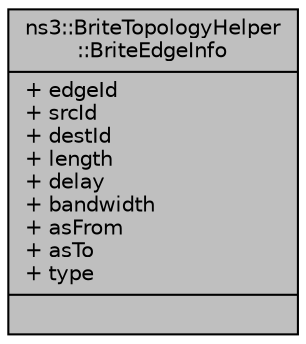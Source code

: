 digraph "ns3::BriteTopologyHelper::BriteEdgeInfo"
{
  edge [fontname="Helvetica",fontsize="10",labelfontname="Helvetica",labelfontsize="10"];
  node [fontname="Helvetica",fontsize="10",shape=record];
  Node1 [label="{ns3::BriteTopologyHelper\l::BriteEdgeInfo\n|+ edgeId\l+ srcId\l+ destId\l+ length\l+ delay\l+ bandwidth\l+ asFrom\l+ asTo\l+ type\l|}",height=0.2,width=0.4,color="black", fillcolor="grey75", style="filled", fontcolor="black"];
}
